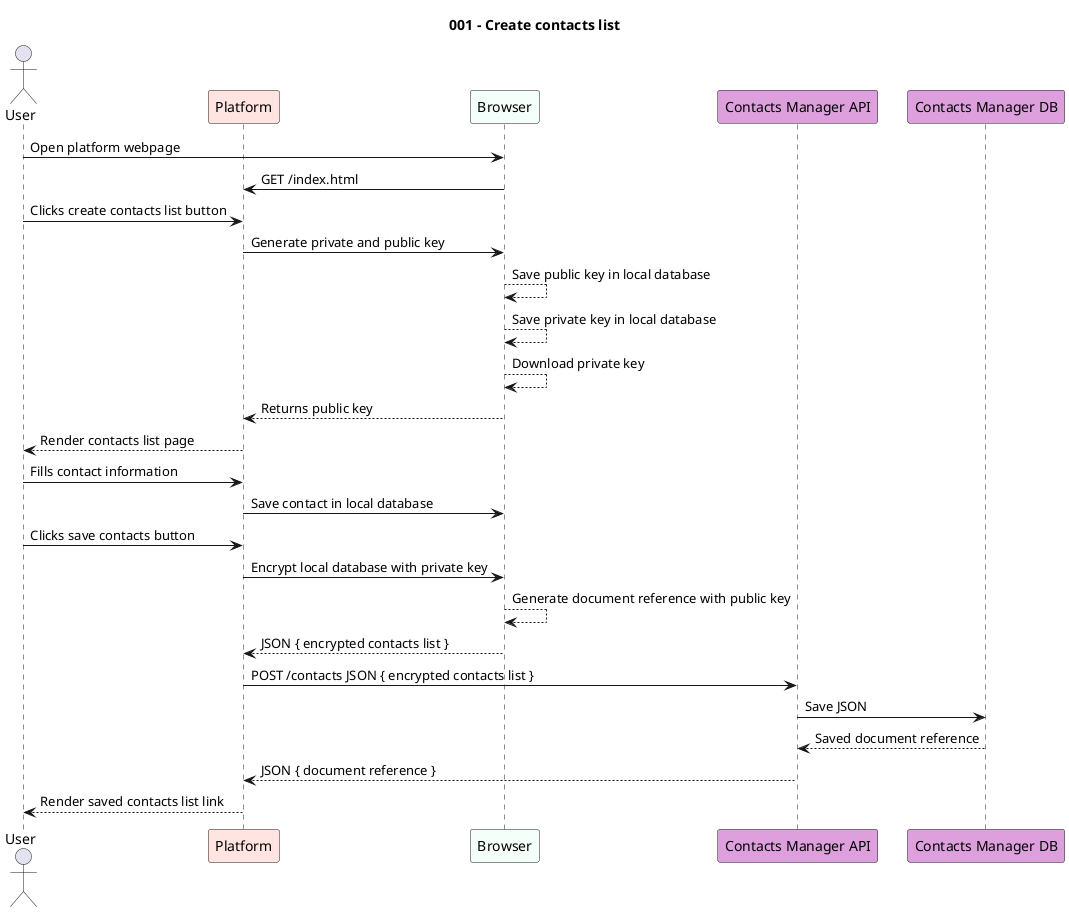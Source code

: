 @startuml 001-create-contacts-list

title "001 - Create contacts list"

actor User
participant "Platform" as PL #MistyRose
participant Browser #MintCream
participant "Contacts Manager API" as CNT #Plum
participant "Contacts Manager DB" as CNT_DB #Plum

User -> Browser : Open platform webpage
Browser -> PL : GET /index.html

User -> PL: Clicks create contacts list button
PL -> Browser: Generate private and public key
Browser --> Browser: Save public key in local database
Browser --> Browser: Save private key in local database
Browser --> Browser: Download private key
Browser --> PL: Returns public key
PL --> User: Render contacts list page

User -> PL: Fills contact information
PL -> Browser: Save contact in local database

User -> PL: Clicks save contacts button
PL -> Browser: Encrypt local database with private key
Browser --> Browser: Generate document reference with public key
Browser --> PL: JSON { encrypted contacts list }
PL -> CNT: POST /contacts JSON { encrypted contacts list }
CNT -> CNT_DB: Save JSON
CNT_DB --> CNT: Saved document reference
CNT --> PL: JSON { document reference }
PL --> User: Render saved contacts list link

@enduml
